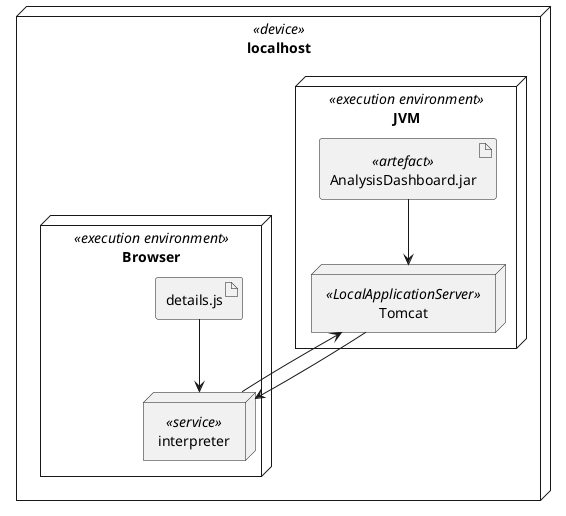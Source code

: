 @startuml


node localhost <<device>>{

node JVM <<execution environment>> {
 node Tomcat <<LocalApplicationServer>>
 artifact AnalysisDashboard.jar <<artefact>>
}

node Browser <<execution environment>>  {
artifact details.js
node interpreter <<service>>
}

}
interpreter --> Tomcat
Tomcat --> interpreter

AnalysisDashboard.jar --> Tomcat
details.js  --> interpreter

@enduml